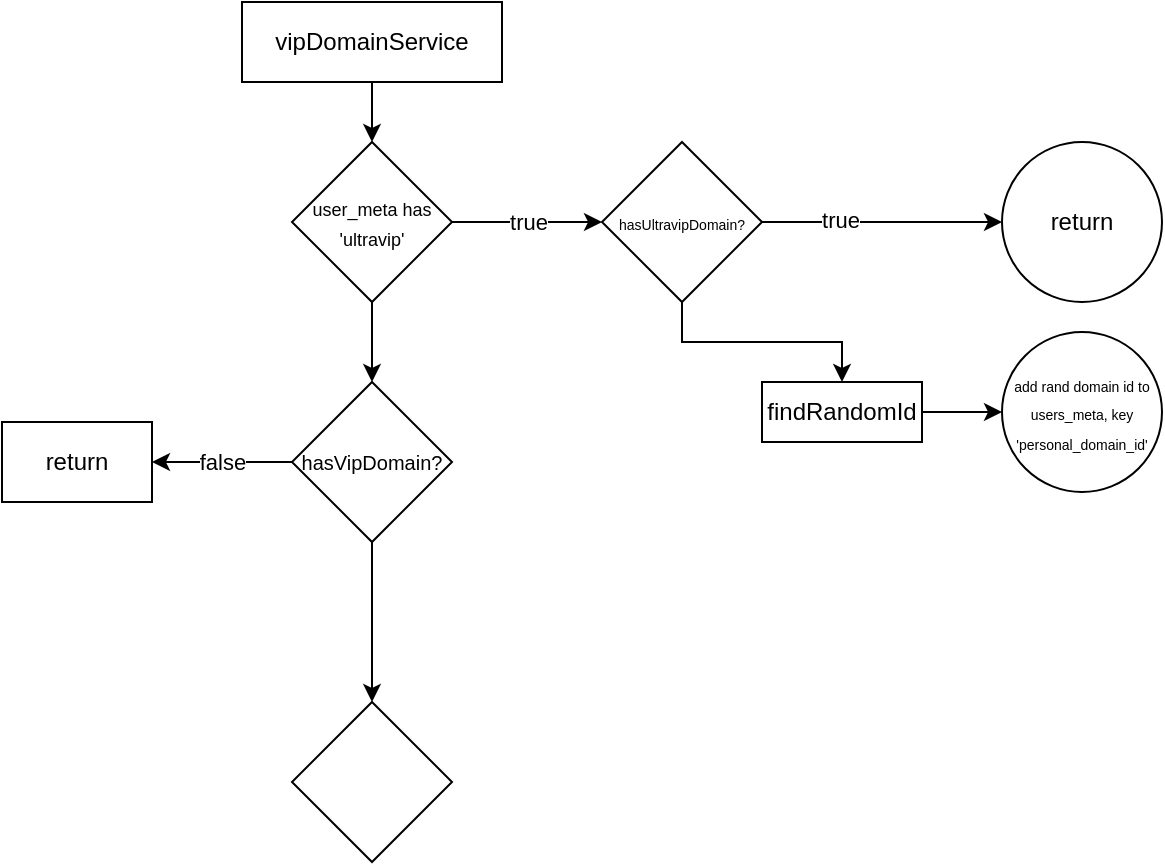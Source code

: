 <mxfile version="21.1.5" type="github">
  <diagram name="Страница 1" id="divCtNf4POOxR3dMnb5O">
    <mxGraphModel dx="925" dy="497" grid="1" gridSize="10" guides="1" tooltips="1" connect="1" arrows="1" fold="1" page="1" pageScale="1" pageWidth="827" pageHeight="1169" math="0" shadow="0">
      <root>
        <mxCell id="0" />
        <mxCell id="1" parent="0" />
        <mxCell id="cGSfM2R7Zhpix-x0awpE-1" value="vipDomainService" style="rounded=0;whiteSpace=wrap;html=1;" vertex="1" parent="1">
          <mxGeometry x="170" y="30" width="130" height="40" as="geometry" />
        </mxCell>
        <mxCell id="cGSfM2R7Zhpix-x0awpE-31" value="" style="edgeStyle=orthogonalEdgeStyle;rounded=0;orthogonalLoop=1;jettySize=auto;html=1;" edge="1" parent="1" source="cGSfM2R7Zhpix-x0awpE-2" target="cGSfM2R7Zhpix-x0awpE-30">
          <mxGeometry relative="1" as="geometry" />
        </mxCell>
        <mxCell id="cGSfM2R7Zhpix-x0awpE-2" value="&lt;font style=&quot;font-size: 9px;&quot;&gt;user_meta has &#39;ultravip&#39;&lt;/font&gt;" style="rhombus;whiteSpace=wrap;html=1;" vertex="1" parent="1">
          <mxGeometry x="195" y="100" width="80" height="80" as="geometry" />
        </mxCell>
        <mxCell id="cGSfM2R7Zhpix-x0awpE-4" value="true" style="endArrow=classic;html=1;rounded=0;exitX=1;exitY=0.5;exitDx=0;exitDy=0;entryX=0;entryY=0.5;entryDx=0;entryDy=0;" edge="1" parent="1" source="cGSfM2R7Zhpix-x0awpE-2" target="cGSfM2R7Zhpix-x0awpE-9">
          <mxGeometry width="50" height="50" relative="1" as="geometry">
            <mxPoint x="280" y="140" as="sourcePoint" />
            <mxPoint x="340" y="140" as="targetPoint" />
          </mxGeometry>
        </mxCell>
        <mxCell id="cGSfM2R7Zhpix-x0awpE-8" value="" style="endArrow=classic;html=1;rounded=0;exitX=0.5;exitY=1;exitDx=0;exitDy=0;entryX=0.5;entryY=0;entryDx=0;entryDy=0;" edge="1" parent="1" source="cGSfM2R7Zhpix-x0awpE-1" target="cGSfM2R7Zhpix-x0awpE-2">
          <mxGeometry width="50" height="50" relative="1" as="geometry">
            <mxPoint x="260" y="180" as="sourcePoint" />
            <mxPoint x="310" y="130" as="targetPoint" />
          </mxGeometry>
        </mxCell>
        <mxCell id="cGSfM2R7Zhpix-x0awpE-18" value="" style="edgeStyle=orthogonalEdgeStyle;rounded=0;orthogonalLoop=1;jettySize=auto;html=1;" edge="1" parent="1" source="cGSfM2R7Zhpix-x0awpE-9" target="cGSfM2R7Zhpix-x0awpE-17">
          <mxGeometry relative="1" as="geometry" />
        </mxCell>
        <mxCell id="cGSfM2R7Zhpix-x0awpE-19" value="true" style="edgeLabel;html=1;align=center;verticalAlign=middle;resizable=0;points=[];" vertex="1" connectable="0" parent="cGSfM2R7Zhpix-x0awpE-18">
          <mxGeometry x="-0.347" y="1" relative="1" as="geometry">
            <mxPoint as="offset" />
          </mxGeometry>
        </mxCell>
        <mxCell id="cGSfM2R7Zhpix-x0awpE-24" value="" style="edgeStyle=orthogonalEdgeStyle;rounded=0;orthogonalLoop=1;jettySize=auto;html=1;" edge="1" parent="1" source="cGSfM2R7Zhpix-x0awpE-9" target="cGSfM2R7Zhpix-x0awpE-23">
          <mxGeometry relative="1" as="geometry" />
        </mxCell>
        <mxCell id="cGSfM2R7Zhpix-x0awpE-9" value="&lt;font style=&quot;font-size: 7px;&quot;&gt;hasUltravipDomain?&lt;/font&gt;" style="rhombus;whiteSpace=wrap;html=1;" vertex="1" parent="1">
          <mxGeometry x="350" y="100" width="80" height="80" as="geometry" />
        </mxCell>
        <mxCell id="cGSfM2R7Zhpix-x0awpE-17" value="return" style="ellipse;whiteSpace=wrap;html=1;" vertex="1" parent="1">
          <mxGeometry x="550" y="100" width="80" height="80" as="geometry" />
        </mxCell>
        <mxCell id="cGSfM2R7Zhpix-x0awpE-26" value="" style="edgeStyle=orthogonalEdgeStyle;rounded=0;orthogonalLoop=1;jettySize=auto;html=1;" edge="1" parent="1" source="cGSfM2R7Zhpix-x0awpE-23" target="cGSfM2R7Zhpix-x0awpE-25">
          <mxGeometry relative="1" as="geometry" />
        </mxCell>
        <mxCell id="cGSfM2R7Zhpix-x0awpE-23" value="findRandomId" style="whiteSpace=wrap;html=1;" vertex="1" parent="1">
          <mxGeometry x="430" y="220" width="80" height="30" as="geometry" />
        </mxCell>
        <mxCell id="cGSfM2R7Zhpix-x0awpE-25" value="&lt;font style=&quot;font-size: 7px;&quot;&gt;add rand domain id to users_meta, key &#39;personal_domain_id&#39;&lt;/font&gt;" style="ellipse;whiteSpace=wrap;html=1;" vertex="1" parent="1">
          <mxGeometry x="550" y="195" width="80" height="80" as="geometry" />
        </mxCell>
        <mxCell id="cGSfM2R7Zhpix-x0awpE-33" value="false" style="edgeStyle=orthogonalEdgeStyle;rounded=0;orthogonalLoop=1;jettySize=auto;html=1;" edge="1" parent="1" source="cGSfM2R7Zhpix-x0awpE-30" target="cGSfM2R7Zhpix-x0awpE-32">
          <mxGeometry relative="1" as="geometry">
            <mxPoint as="offset" />
          </mxGeometry>
        </mxCell>
        <mxCell id="cGSfM2R7Zhpix-x0awpE-35" value="" style="edgeStyle=orthogonalEdgeStyle;rounded=0;orthogonalLoop=1;jettySize=auto;html=1;" edge="1" parent="1" source="cGSfM2R7Zhpix-x0awpE-30" target="cGSfM2R7Zhpix-x0awpE-34">
          <mxGeometry relative="1" as="geometry" />
        </mxCell>
        <mxCell id="cGSfM2R7Zhpix-x0awpE-30" value="&lt;font size=&quot;1&quot;&gt;hasVipDomain?&lt;/font&gt;" style="rhombus;whiteSpace=wrap;html=1;" vertex="1" parent="1">
          <mxGeometry x="195" y="220" width="80" height="80" as="geometry" />
        </mxCell>
        <mxCell id="cGSfM2R7Zhpix-x0awpE-32" value="return" style="whiteSpace=wrap;html=1;" vertex="1" parent="1">
          <mxGeometry x="50" y="240" width="75" height="40" as="geometry" />
        </mxCell>
        <mxCell id="cGSfM2R7Zhpix-x0awpE-34" value="" style="rhombus;whiteSpace=wrap;html=1;" vertex="1" parent="1">
          <mxGeometry x="195" y="380" width="80" height="80" as="geometry" />
        </mxCell>
      </root>
    </mxGraphModel>
  </diagram>
</mxfile>
